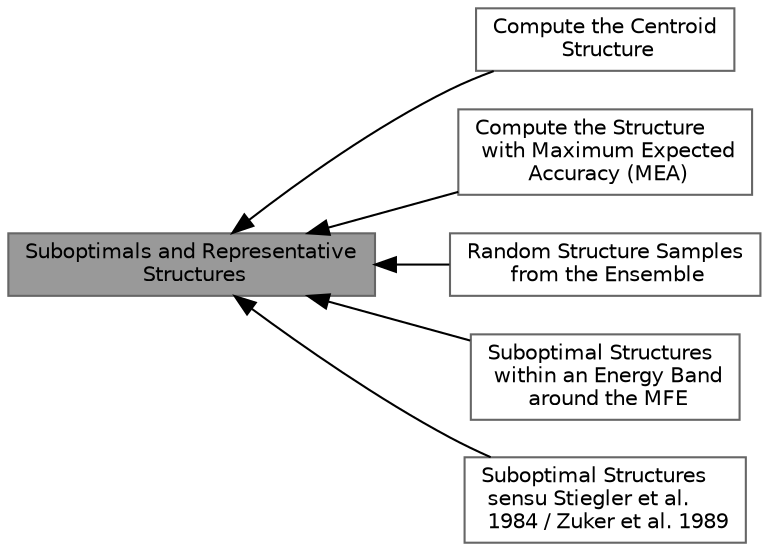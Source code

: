 digraph "Suboptimals and Representative Structures"
{
 // INTERACTIVE_SVG=YES
 // LATEX_PDF_SIZE
  bgcolor="transparent";
  edge [fontname=Helvetica,fontsize=10,labelfontname=Helvetica,labelfontsize=10];
  node [fontname=Helvetica,fontsize=10,shape=box,height=0.2,width=0.4];
  rankdir=LR;
  Node6 [label="Compute the Centroid\l Structure",height=0.2,width=0.4,color="grey40", fillcolor="white", style="filled",URL="$group__centroid__fold.html",tooltip=" "];
  Node5 [label="Compute the Structure\l with Maximum Expected\l Accuracy (MEA)",height=0.2,width=0.4,color="grey40", fillcolor="white", style="filled",URL="$group__mea__fold.html",tooltip=" "];
  Node1 [label="Suboptimals and Representative\l Structures",height=0.2,width=0.4,color="gray40", fillcolor="grey60", style="filled", fontcolor="black",tooltip="Sample and enumerate suboptimal secondary structures from RNA sequence data."];
  Node4 [label="Random Structure Samples\l from the Ensemble",height=0.2,width=0.4,color="grey40", fillcolor="white", style="filled",URL="$group__subopt__stochbt.html",tooltip="Functions to draw random structure samples from the ensemble according to their equilibrium probabili..."];
  Node3 [label="Suboptimal Structures\l within an Energy Band\l around the MFE",height=0.2,width=0.4,color="grey40", fillcolor="white", style="filled",URL="$group__subopt__wuchty.html",tooltip=" "];
  Node2 [label="Suboptimal Structures\l sensu Stiegler et al.\l 1984 / Zuker et al. 1989",height=0.2,width=0.4,color="grey40", fillcolor="white", style="filled",URL="$group__subopt__zuker.html",tooltip=" "];
  Node1->Node2 [shape=plaintext, dir="back", style="solid"];
  Node1->Node3 [shape=plaintext, dir="back", style="solid"];
  Node1->Node4 [shape=plaintext, dir="back", style="solid"];
  Node1->Node5 [shape=plaintext, dir="back", style="solid"];
  Node1->Node6 [shape=plaintext, dir="back", style="solid"];
}
